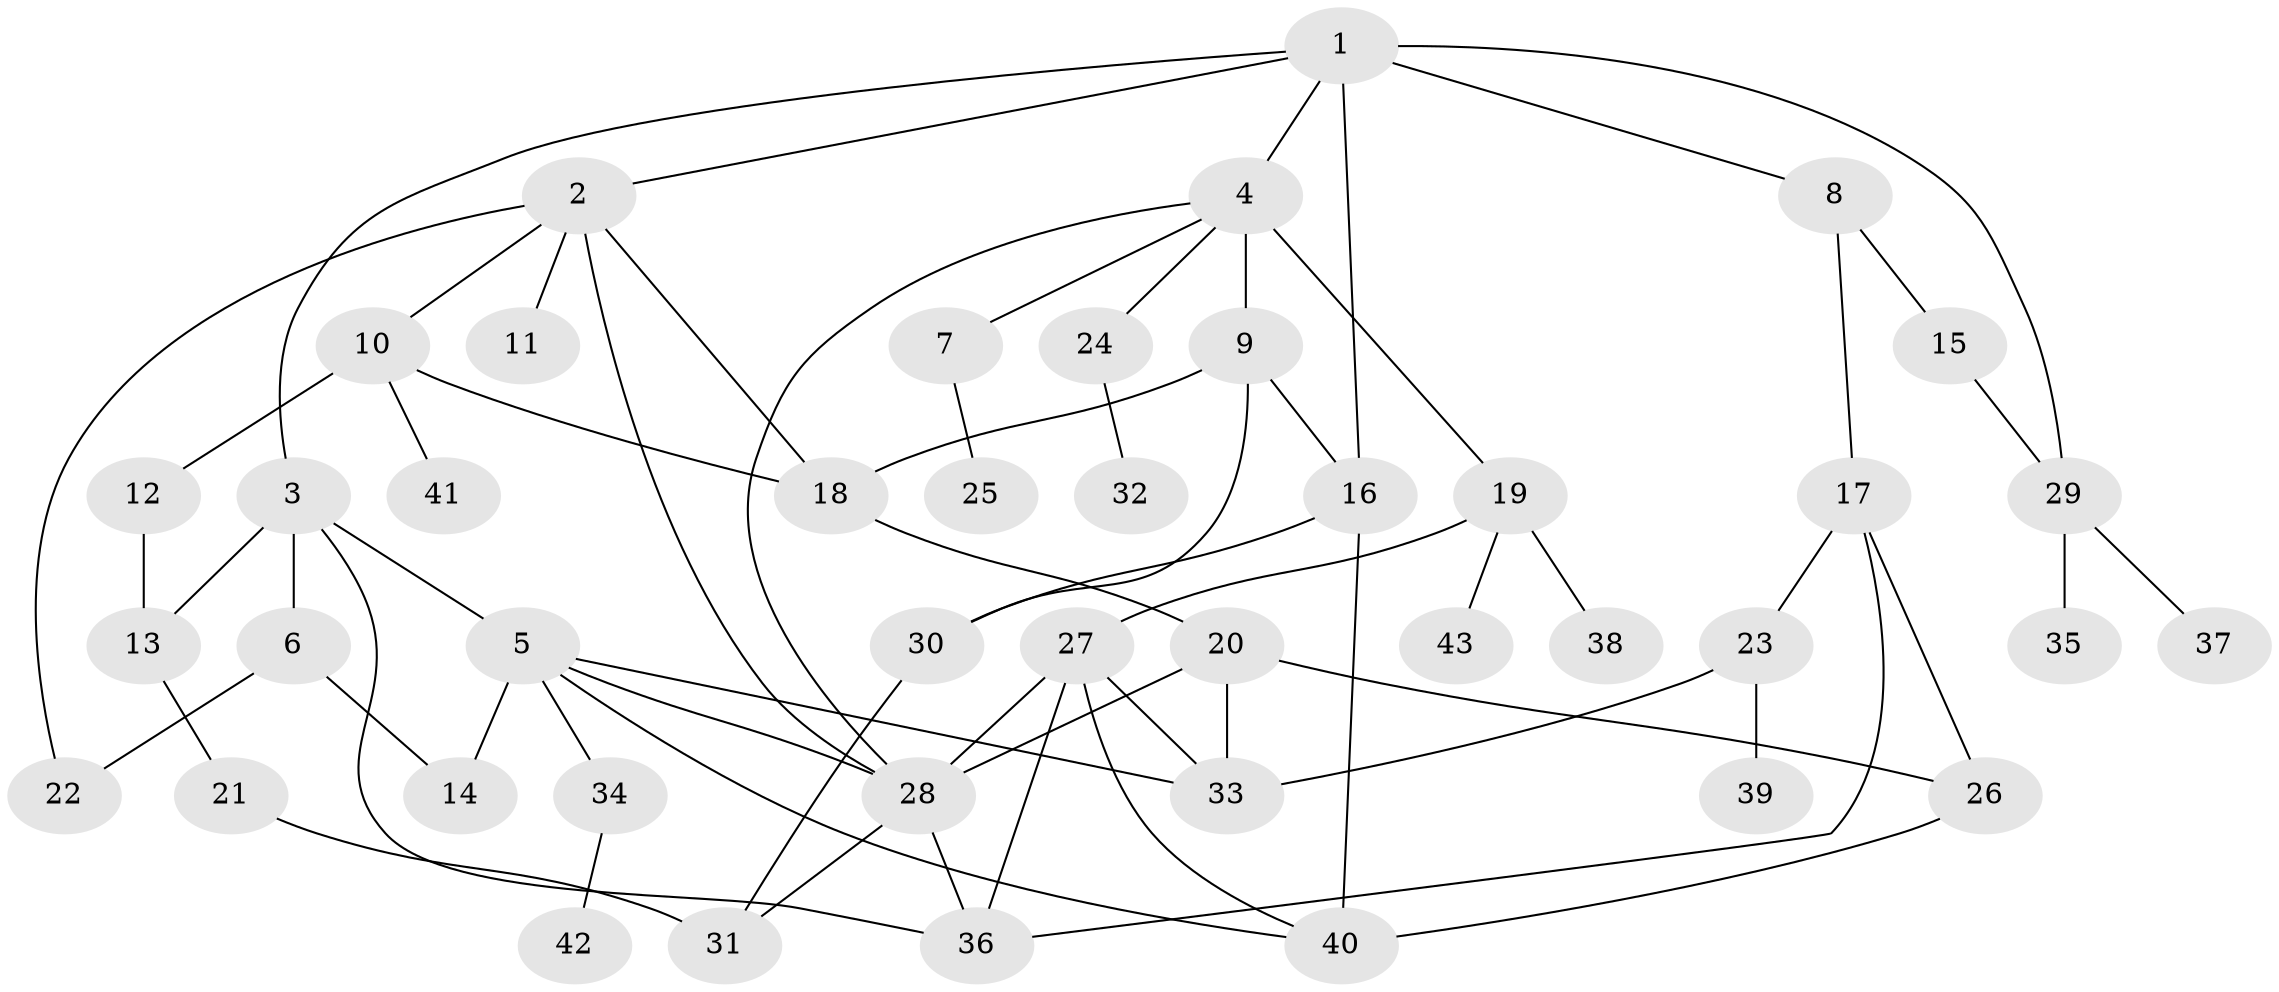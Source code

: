 // original degree distribution, {6: 0.046511627906976744, 4: 0.10465116279069768, 8: 0.011627906976744186, 3: 0.1744186046511628, 2: 0.32558139534883723, 5: 0.06976744186046512, 1: 0.26744186046511625}
// Generated by graph-tools (version 1.1) at 2025/34/03/09/25 02:34:15]
// undirected, 43 vertices, 66 edges
graph export_dot {
graph [start="1"]
  node [color=gray90,style=filled];
  1;
  2;
  3;
  4;
  5;
  6;
  7;
  8;
  9;
  10;
  11;
  12;
  13;
  14;
  15;
  16;
  17;
  18;
  19;
  20;
  21;
  22;
  23;
  24;
  25;
  26;
  27;
  28;
  29;
  30;
  31;
  32;
  33;
  34;
  35;
  36;
  37;
  38;
  39;
  40;
  41;
  42;
  43;
  1 -- 2 [weight=1.0];
  1 -- 3 [weight=1.0];
  1 -- 4 [weight=1.0];
  1 -- 8 [weight=1.0];
  1 -- 16 [weight=1.0];
  1 -- 29 [weight=1.0];
  2 -- 10 [weight=1.0];
  2 -- 11 [weight=1.0];
  2 -- 18 [weight=1.0];
  2 -- 22 [weight=1.0];
  2 -- 28 [weight=1.0];
  3 -- 5 [weight=1.0];
  3 -- 6 [weight=3.0];
  3 -- 13 [weight=1.0];
  3 -- 36 [weight=1.0];
  4 -- 7 [weight=1.0];
  4 -- 9 [weight=2.0];
  4 -- 19 [weight=1.0];
  4 -- 24 [weight=1.0];
  4 -- 28 [weight=1.0];
  5 -- 14 [weight=1.0];
  5 -- 28 [weight=1.0];
  5 -- 33 [weight=1.0];
  5 -- 34 [weight=1.0];
  5 -- 40 [weight=1.0];
  6 -- 14 [weight=1.0];
  6 -- 22 [weight=1.0];
  7 -- 25 [weight=1.0];
  8 -- 15 [weight=1.0];
  8 -- 17 [weight=1.0];
  9 -- 16 [weight=1.0];
  9 -- 18 [weight=2.0];
  9 -- 30 [weight=2.0];
  10 -- 12 [weight=1.0];
  10 -- 18 [weight=1.0];
  10 -- 41 [weight=1.0];
  12 -- 13 [weight=1.0];
  13 -- 21 [weight=1.0];
  15 -- 29 [weight=1.0];
  16 -- 30 [weight=1.0];
  16 -- 40 [weight=2.0];
  17 -- 23 [weight=1.0];
  17 -- 26 [weight=1.0];
  17 -- 36 [weight=1.0];
  18 -- 20 [weight=1.0];
  19 -- 27 [weight=1.0];
  19 -- 38 [weight=1.0];
  19 -- 43 [weight=1.0];
  20 -- 26 [weight=1.0];
  20 -- 28 [weight=1.0];
  20 -- 33 [weight=1.0];
  21 -- 31 [weight=2.0];
  23 -- 33 [weight=1.0];
  23 -- 39 [weight=1.0];
  24 -- 32 [weight=1.0];
  26 -- 40 [weight=1.0];
  27 -- 28 [weight=2.0];
  27 -- 33 [weight=1.0];
  27 -- 36 [weight=1.0];
  27 -- 40 [weight=1.0];
  28 -- 31 [weight=1.0];
  28 -- 36 [weight=1.0];
  29 -- 35 [weight=1.0];
  29 -- 37 [weight=1.0];
  30 -- 31 [weight=2.0];
  34 -- 42 [weight=1.0];
}
